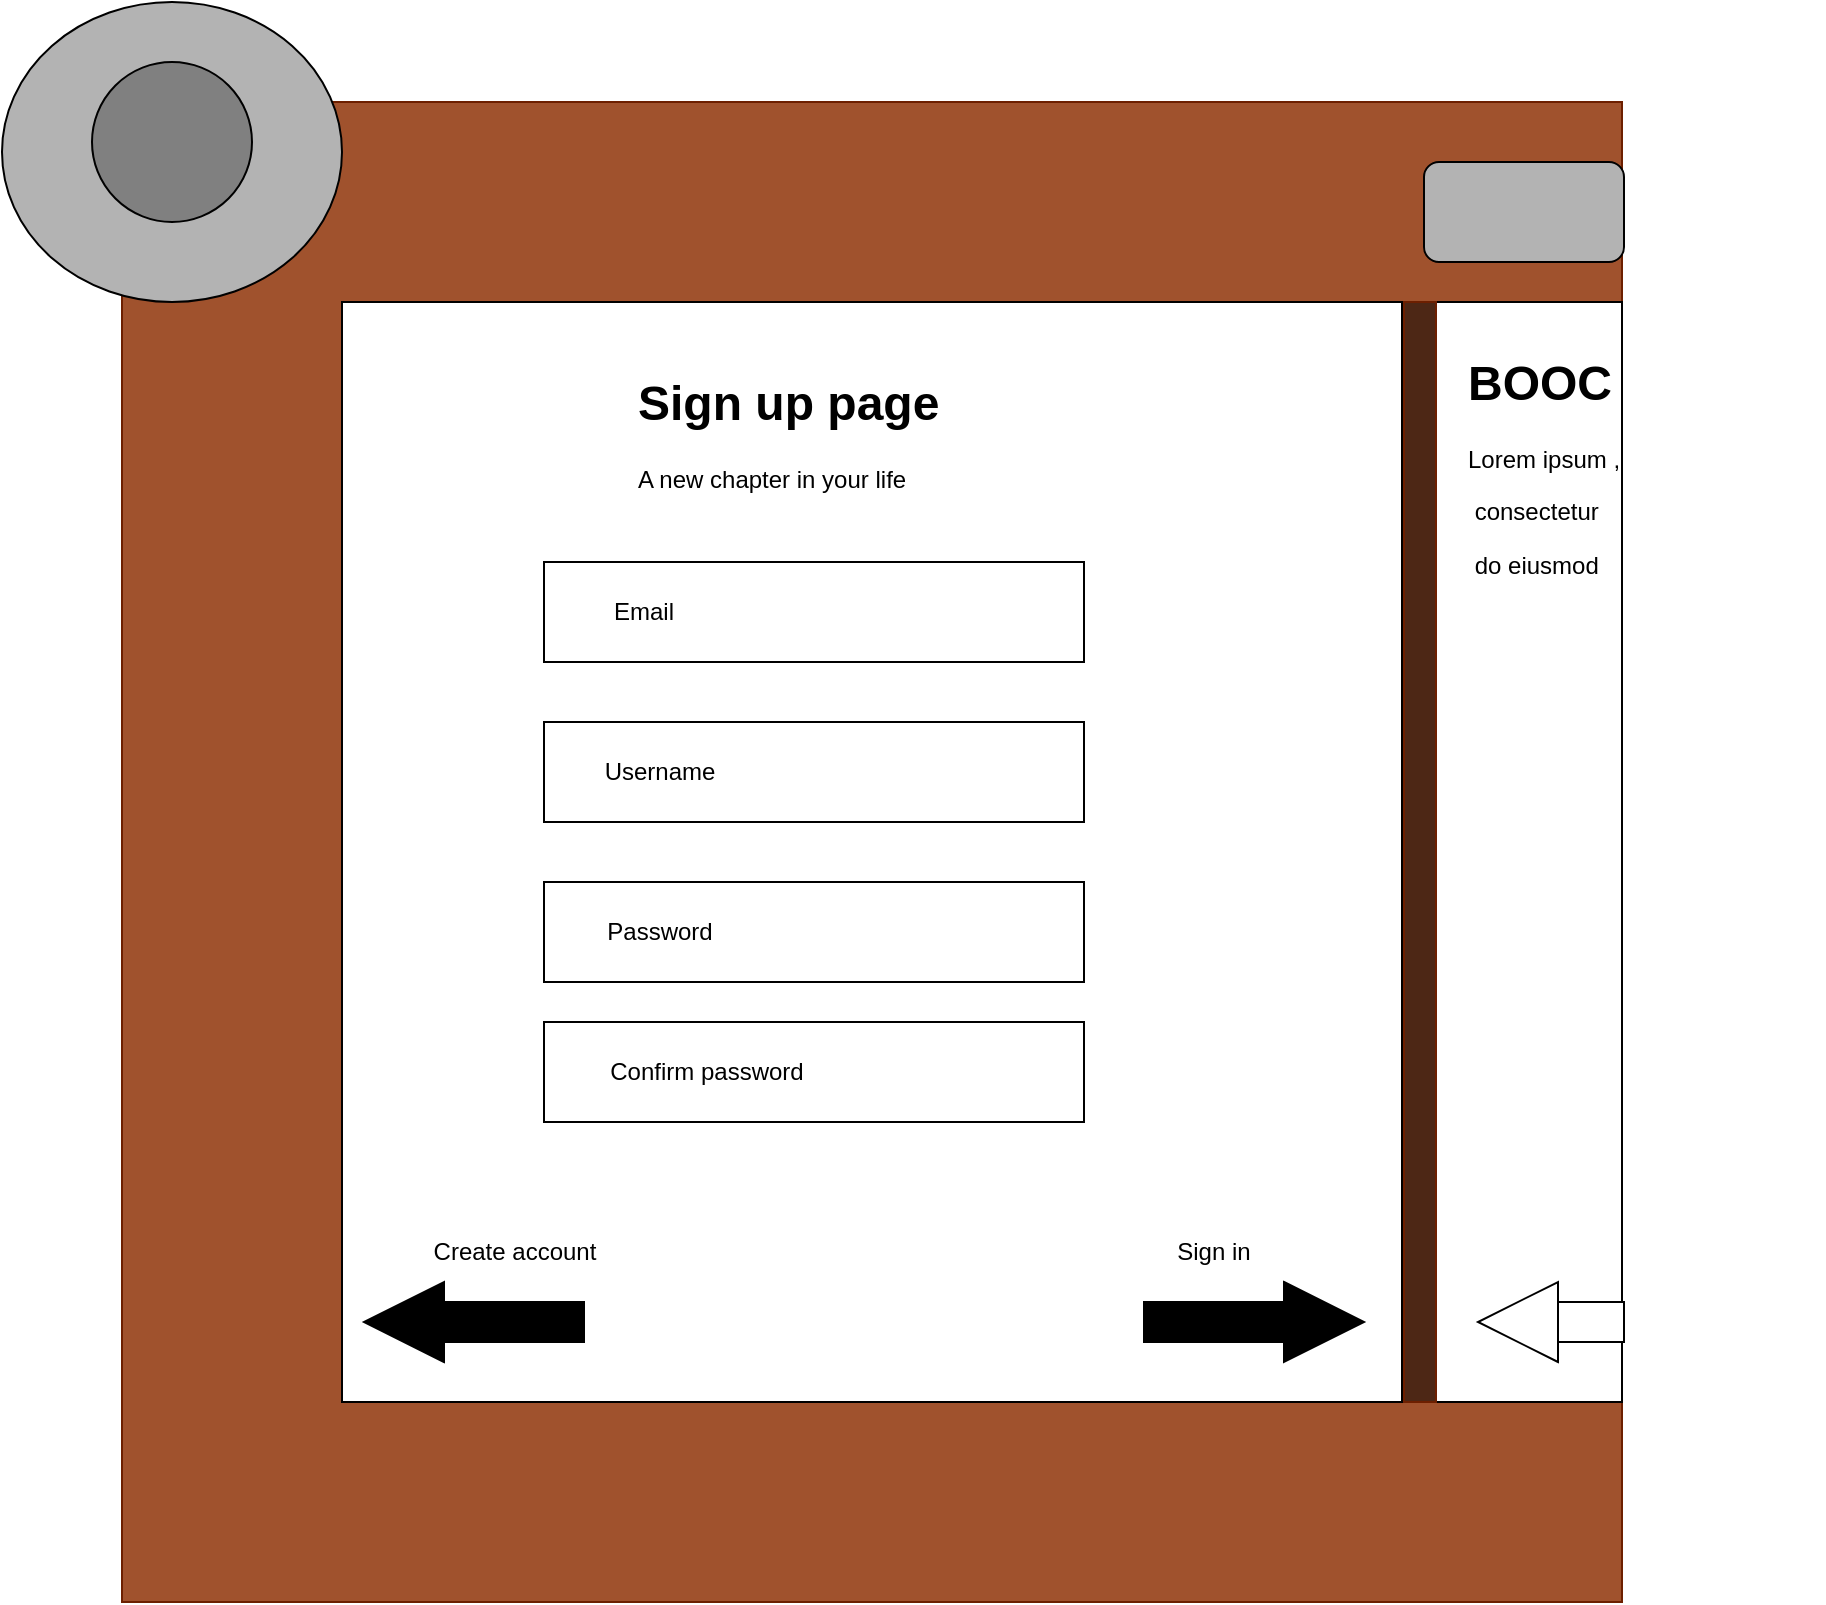 <mxfile version="24.7.12" pages="2">
  <diagram id="a6Bb4Y3LcXMUZX9fdVIr" name="Sign up">
    <mxGraphModel dx="2261" dy="818" grid="1" gridSize="10" guides="1" tooltips="1" connect="1" arrows="1" fold="1" page="1" pageScale="1" pageWidth="827" pageHeight="1169" math="0" shadow="0">
      <root>
        <mxCell id="0" />
        <mxCell id="1" parent="0" />
        <mxCell id="m5rNY9Gwk-EpzF_U6HEF-1" value="" style="whiteSpace=wrap;html=1;aspect=fixed;fillColor=#a0522d;fontColor=#ffffff;strokeColor=#6D1F00;" vertex="1" parent="1">
          <mxGeometry x="39" y="50" width="750" height="750" as="geometry" />
        </mxCell>
        <mxCell id="r0gsWuJuJCL6lO49QCbx-1" value="" style="rounded=0;whiteSpace=wrap;html=1;" vertex="1" parent="1">
          <mxGeometry x="149" y="150" width="530" height="550" as="geometry" />
        </mxCell>
        <mxCell id="3Znyjt8SIxB69hhVWxVa-1" value="" style="rounded=0;whiteSpace=wrap;html=1;" vertex="1" parent="1">
          <mxGeometry x="696" y="150" width="93" height="550" as="geometry" />
        </mxCell>
        <mxCell id="mw5DZ__rTCLZMrHrOJIG-1" value="" style="rounded=0;whiteSpace=wrap;html=1;fillColor=#4D2715;fontColor=#ffffff;strokeColor=#6D1F00;" vertex="1" parent="1">
          <mxGeometry x="680" y="150" width="16" height="550" as="geometry" />
        </mxCell>
        <mxCell id="mw5DZ__rTCLZMrHrOJIG-2" value="&lt;h1 style=&quot;margin-top: 0px;&quot;&gt;BOOC&lt;/h1&gt;&lt;p&gt;Lorem ipsum&amp;nbsp;&lt;span style=&quot;background-color: initial;&quot;&gt;,&lt;/span&gt;&lt;/p&gt;&lt;p&gt;&lt;span style=&quot;background-color: initial;&quot;&gt;&amp;nbsp;consectetur&amp;nbsp;&lt;/span&gt;&lt;/p&gt;&lt;p&gt;&lt;span style=&quot;background-color: initial;&quot;&gt;&amp;nbsp;do eiusmod&amp;nbsp;&lt;/span&gt;&lt;/p&gt;&lt;p&gt;&lt;span style=&quot;background-color: initial;&quot;&gt;&amp;nbsp;labore et dolore magna aliqua.&lt;/span&gt;&lt;/p&gt;" style="text;html=1;whiteSpace=wrap;overflow=hidden;rounded=0;" vertex="1" parent="1">
          <mxGeometry x="710" y="170" width="180" height="120" as="geometry" />
        </mxCell>
        <mxCell id="W2I67nqKDXe_Hs0Zm0g9-1" value="" style="triangle;whiteSpace=wrap;html=1;fillColor=#000000;" vertex="1" parent="1">
          <mxGeometry x="620" y="640" width="40" height="40" as="geometry" />
        </mxCell>
        <mxCell id="W2I67nqKDXe_Hs0Zm0g9-2" value="" style="rounded=0;whiteSpace=wrap;html=1;fillColor=#000000;" vertex="1" parent="1">
          <mxGeometry x="550" y="650" width="70" height="20" as="geometry" />
        </mxCell>
        <mxCell id="W2I67nqKDXe_Hs0Zm0g9-3" value="Sign in" style="text;html=1;align=center;verticalAlign=middle;whiteSpace=wrap;rounded=0;" vertex="1" parent="1">
          <mxGeometry x="555" y="610" width="60" height="30" as="geometry" />
        </mxCell>
        <mxCell id="HOvlIYrErCgpWu2xFklN-1" value="" style="triangle;whiteSpace=wrap;html=1;rotation=-180;fillColor=#000000;" vertex="1" parent="1">
          <mxGeometry x="160" y="640" width="40" height="40" as="geometry" />
        </mxCell>
        <mxCell id="HOvlIYrErCgpWu2xFklN-2" value="" style="rounded=0;whiteSpace=wrap;html=1;fillColor=#000000;" vertex="1" parent="1">
          <mxGeometry x="200" y="650" width="70" height="20" as="geometry" />
        </mxCell>
        <mxCell id="HOvlIYrErCgpWu2xFklN-4" value="Create account" style="text;html=1;align=center;verticalAlign=middle;whiteSpace=wrap;rounded=0;" vertex="1" parent="1">
          <mxGeometry x="192.5" y="610" width="85" height="30" as="geometry" />
        </mxCell>
        <mxCell id="HOvlIYrErCgpWu2xFklN-5" value="" style="ellipse;whiteSpace=wrap;html=1;fillColor=#B3B3B3;" vertex="1" parent="1">
          <mxGeometry x="-21" width="170" height="150" as="geometry" />
        </mxCell>
        <mxCell id="nSxHLx1eRDOon6vTTfUr-1" value="" style="rounded=0;whiteSpace=wrap;html=1;" vertex="1" parent="1">
          <mxGeometry x="250" y="280" width="270" height="50" as="geometry" />
        </mxCell>
        <mxCell id="nSxHLx1eRDOon6vTTfUr-2" value="" style="rounded=0;whiteSpace=wrap;html=1;" vertex="1" parent="1">
          <mxGeometry x="250" y="360" width="270" height="50" as="geometry" />
        </mxCell>
        <mxCell id="nSxHLx1eRDOon6vTTfUr-3" value="" style="rounded=0;whiteSpace=wrap;html=1;" vertex="1" parent="1">
          <mxGeometry x="250" y="440" width="270" height="50" as="geometry" />
        </mxCell>
        <mxCell id="nSxHLx1eRDOon6vTTfUr-4" value="Email" style="text;html=1;align=center;verticalAlign=middle;whiteSpace=wrap;rounded=0;" vertex="1" parent="1">
          <mxGeometry x="270" y="290" width="60" height="30" as="geometry" />
        </mxCell>
        <mxCell id="nSxHLx1eRDOon6vTTfUr-5" value="Username" style="text;html=1;align=center;verticalAlign=middle;whiteSpace=wrap;rounded=0;" vertex="1" parent="1">
          <mxGeometry x="277.5" y="370" width="60" height="30" as="geometry" />
        </mxCell>
        <mxCell id="nSxHLx1eRDOon6vTTfUr-6" value="Password" style="text;html=1;align=center;verticalAlign=middle;whiteSpace=wrap;rounded=0;" vertex="1" parent="1">
          <mxGeometry x="277.5" y="450" width="60" height="30" as="geometry" />
        </mxCell>
        <mxCell id="nSxHLx1eRDOon6vTTfUr-7" value="" style="rounded=0;whiteSpace=wrap;html=1;" vertex="1" parent="1">
          <mxGeometry x="250" y="510" width="270" height="50" as="geometry" />
        </mxCell>
        <mxCell id="nSxHLx1eRDOon6vTTfUr-8" value="Confirm password" style="text;html=1;align=center;verticalAlign=middle;whiteSpace=wrap;rounded=0;" vertex="1" parent="1">
          <mxGeometry x="270" y="520" width="122.5" height="30" as="geometry" />
        </mxCell>
        <mxCell id="8q5ygVN7i9U_JpMpXQ2Y-1" value="" style="triangle;whiteSpace=wrap;html=1;rotation=-180;" vertex="1" parent="1">
          <mxGeometry x="717" y="640" width="40" height="40" as="geometry" />
        </mxCell>
        <mxCell id="8q5ygVN7i9U_JpMpXQ2Y-2" value="" style="rounded=0;whiteSpace=wrap;html=1;" vertex="1" parent="1">
          <mxGeometry x="757" y="650" width="33" height="20" as="geometry" />
        </mxCell>
        <mxCell id="rNrQrQ90BrYsfByUIvz9-1" value="&lt;h1 style=&quot;margin-top: 0px;&quot;&gt;Sign up page&lt;/h1&gt;&lt;div&gt;A new chapter in your life&lt;/div&gt;" style="text;html=1;whiteSpace=wrap;overflow=hidden;rounded=0;" vertex="1" parent="1">
          <mxGeometry x="295" y="180" width="180" height="80" as="geometry" />
        </mxCell>
        <mxCell id="zzUSGb-o_rI59XuwZHgl-2" value="" style="rounded=1;whiteSpace=wrap;html=1;fillColor=#B3B3B3;" vertex="1" parent="1">
          <mxGeometry x="690" y="80" width="100" height="50" as="geometry" />
        </mxCell>
        <mxCell id="sd3i3PekXRHG6wKSngoa-1" value="" style="ellipse;whiteSpace=wrap;html=1;aspect=fixed;fillColor=#808080;" vertex="1" parent="1">
          <mxGeometry x="24" y="30" width="80" height="80" as="geometry" />
        </mxCell>
      </root>
    </mxGraphModel>
  </diagram>
  <diagram name="Inloggning" id="InYccYfXQTIT7wHhg7t0">
    <mxGraphModel dx="1434" dy="818" grid="1" gridSize="10" guides="1" tooltips="1" connect="1" arrows="1" fold="1" page="1" pageScale="1" pageWidth="827" pageHeight="1169" math="0" shadow="0">
      <root>
        <mxCell id="0" />
        <mxCell id="1" parent="0" />
        <mxCell id="vjowy_1zmKVfiuhv1MET-1" value="" style="whiteSpace=wrap;html=1;aspect=fixed;fillColor=#a0522d;fontColor=#ffffff;strokeColor=#6D1F00;" vertex="1" parent="1">
          <mxGeometry x="39" y="50" width="750" height="750" as="geometry" />
        </mxCell>
        <mxCell id="vjowy_1zmKVfiuhv1MET-6" value="" style="rounded=0;whiteSpace=wrap;html=1;" vertex="1" parent="1">
          <mxGeometry x="149" y="150" width="530" height="550" as="geometry" />
        </mxCell>
        <mxCell id="vjowy_1zmKVfiuhv1MET-14" value="&lt;h1 style=&quot;margin-top: 0px;&quot;&gt;BOOC&lt;/h1&gt;&lt;p&gt;Lorem ipsum dolor sit amet, consectetur adipisicing elit, sed do eiusmod tempor incididunt ut labore et dolore magna aliqua.&lt;/p&gt;" style="text;html=1;whiteSpace=wrap;overflow=hidden;rounded=0;" vertex="1" parent="1">
          <mxGeometry x="174" y="170" width="246" height="120" as="geometry" />
        </mxCell>
        <mxCell id="vjowy_1zmKVfiuhv1MET-15" value="" style="ellipse;whiteSpace=wrap;html=1;" vertex="1" parent="1">
          <mxGeometry x="450" y="170" width="180" height="120" as="geometry" />
        </mxCell>
        <mxCell id="vjowy_1zmKVfiuhv1MET-16" value="Logga" style="text;html=1;align=center;verticalAlign=middle;whiteSpace=wrap;rounded=0;" vertex="1" parent="1">
          <mxGeometry x="510" y="215" width="60" height="30" as="geometry" />
        </mxCell>
        <mxCell id="vjowy_1zmKVfiuhv1MET-18" value="" style="triangle;whiteSpace=wrap;html=1;fillColor=#000000;" vertex="1" parent="1">
          <mxGeometry x="620" y="640" width="40" height="40" as="geometry" />
        </mxCell>
        <mxCell id="vjowy_1zmKVfiuhv1MET-19" value="" style="rounded=0;whiteSpace=wrap;html=1;fillColor=#000000;" vertex="1" parent="1">
          <mxGeometry x="550" y="650" width="70" height="20" as="geometry" />
        </mxCell>
        <mxCell id="vjowy_1zmKVfiuhv1MET-21" value="Sign in" style="text;html=1;align=center;verticalAlign=middle;whiteSpace=wrap;rounded=0;" vertex="1" parent="1">
          <mxGeometry x="560" y="600" width="60" height="30" as="geometry" />
        </mxCell>
        <mxCell id="vjowy_1zmKVfiuhv1MET-22" value="" style="triangle;whiteSpace=wrap;html=1;rotation=-180;fillColor=#000000;" vertex="1" parent="1">
          <mxGeometry x="160" y="640" width="40" height="40" as="geometry" />
        </mxCell>
        <mxCell id="vjowy_1zmKVfiuhv1MET-23" value="" style="rounded=0;whiteSpace=wrap;html=1;fillColor=#000000;" vertex="1" parent="1">
          <mxGeometry x="200" y="650" width="70" height="20" as="geometry" />
        </mxCell>
        <mxCell id="vjowy_1zmKVfiuhv1MET-24" value="Sign up" style="text;html=1;align=center;verticalAlign=middle;whiteSpace=wrap;rounded=0;" vertex="1" parent="1">
          <mxGeometry x="200" y="600" width="60" height="30" as="geometry" />
        </mxCell>
        <mxCell id="vjowy_1zmKVfiuhv1MET-26" value="" style="rounded=0;whiteSpace=wrap;html=1;" vertex="1" parent="1">
          <mxGeometry x="260" y="360" width="270" height="50" as="geometry" />
        </mxCell>
        <mxCell id="vjowy_1zmKVfiuhv1MET-27" value="Username/Email" style="text;html=1;align=center;verticalAlign=middle;whiteSpace=wrap;rounded=0;" vertex="1" parent="1">
          <mxGeometry x="280" y="370" width="130" height="30" as="geometry" />
        </mxCell>
        <mxCell id="vjowy_1zmKVfiuhv1MET-28" value="" style="rounded=0;whiteSpace=wrap;html=1;" vertex="1" parent="1">
          <mxGeometry x="260" y="440" width="270" height="50" as="geometry" />
        </mxCell>
        <mxCell id="vjowy_1zmKVfiuhv1MET-29" value="Password" style="text;html=1;align=center;verticalAlign=middle;whiteSpace=wrap;rounded=0;" vertex="1" parent="1">
          <mxGeometry x="300" y="450" width="60" height="30" as="geometry" />
        </mxCell>
        <mxCell id="vjowy_1zmKVfiuhv1MET-31" value="Reset password" style="text;html=1;align=center;verticalAlign=middle;whiteSpace=wrap;rounded=0;" vertex="1" parent="1">
          <mxGeometry x="322.5" y="500" width="145" height="30" as="geometry" />
        </mxCell>
        <mxCell id="vjowy_1zmKVfiuhv1MET-32" value="" style="rounded=0;whiteSpace=wrap;html=1;fillColor=#4D2715;fontColor=#ffffff;strokeColor=#6D1F00;" vertex="1" parent="1">
          <mxGeometry x="133" y="150" width="16" height="550" as="geometry" />
        </mxCell>
        <mxCell id="vjowy_1zmKVfiuhv1MET-34" value="" style="rounded=0;whiteSpace=wrap;html=1;" vertex="1" parent="1">
          <mxGeometry x="40" y="150" width="93" height="550" as="geometry" />
        </mxCell>
        <mxCell id="vjowy_1zmKVfiuhv1MET-36" value="" style="ellipse;whiteSpace=wrap;html=1;aspect=fixed;fillColor=#e3c800;fontColor=#000000;strokeColor=#B09500;" vertex="1" parent="1">
          <mxGeometry x="620" y="50" width="169" height="169" as="geometry" />
        </mxCell>
        <mxCell id="vjowy_1zmKVfiuhv1MET-37" value="" style="rounded=0;whiteSpace=wrap;html=1;rotation=30;" vertex="1" parent="1">
          <mxGeometry x="686.5" y="330" width="102.5" height="40" as="geometry" />
        </mxCell>
        <mxCell id="vjowy_1zmKVfiuhv1MET-38" value="" style="rounded=0;whiteSpace=wrap;html=1;rotation=30;fillColor=#e51400;fontColor=#ffffff;strokeColor=#B20000;" vertex="1" parent="1">
          <mxGeometry x="726.5" y="339.33" width="60" height="40" as="geometry" />
        </mxCell>
        <mxCell id="vjowy_1zmKVfiuhv1MET-41" value="" style="rounded=0;whiteSpace=wrap;html=1;rotation=-10;fillColor=#FF0000;" vertex="1" parent="1">
          <mxGeometry x="221.31" y="90" width="190" height="20" as="geometry" />
        </mxCell>
        <mxCell id="vjowy_1zmKVfiuhv1MET-42" value="" style="triangle;whiteSpace=wrap;html=1;rotation=-15;fillColor=#EB7842;" vertex="1" parent="1">
          <mxGeometry x="410" y="70.17" width="10" height="19.83" as="geometry" />
        </mxCell>
        <mxCell id="5Pzm52MgHPpG0J4BeunB-1" value="" style="triangle;whiteSpace=wrap;html=1;fillColor=#000000;" vertex="1" parent="1">
          <mxGeometry x="80" y="640" width="40" height="40" as="geometry" />
        </mxCell>
        <mxCell id="5Pzm52MgHPpG0J4BeunB-2" value="" style="rounded=0;whiteSpace=wrap;html=1;fillColor=#000000;" vertex="1" parent="1">
          <mxGeometry x="40" y="650" width="40" height="20" as="geometry" />
        </mxCell>
        <mxCell id="4-aIKxzdKGzkujShOKYZ-1" value="" style="rounded=1;whiteSpace=wrap;html=1;fillColor=#B3B3B3;" vertex="1" parent="1">
          <mxGeometry x="39" y="75" width="100" height="50" as="geometry" />
        </mxCell>
      </root>
    </mxGraphModel>
  </diagram>
</mxfile>
